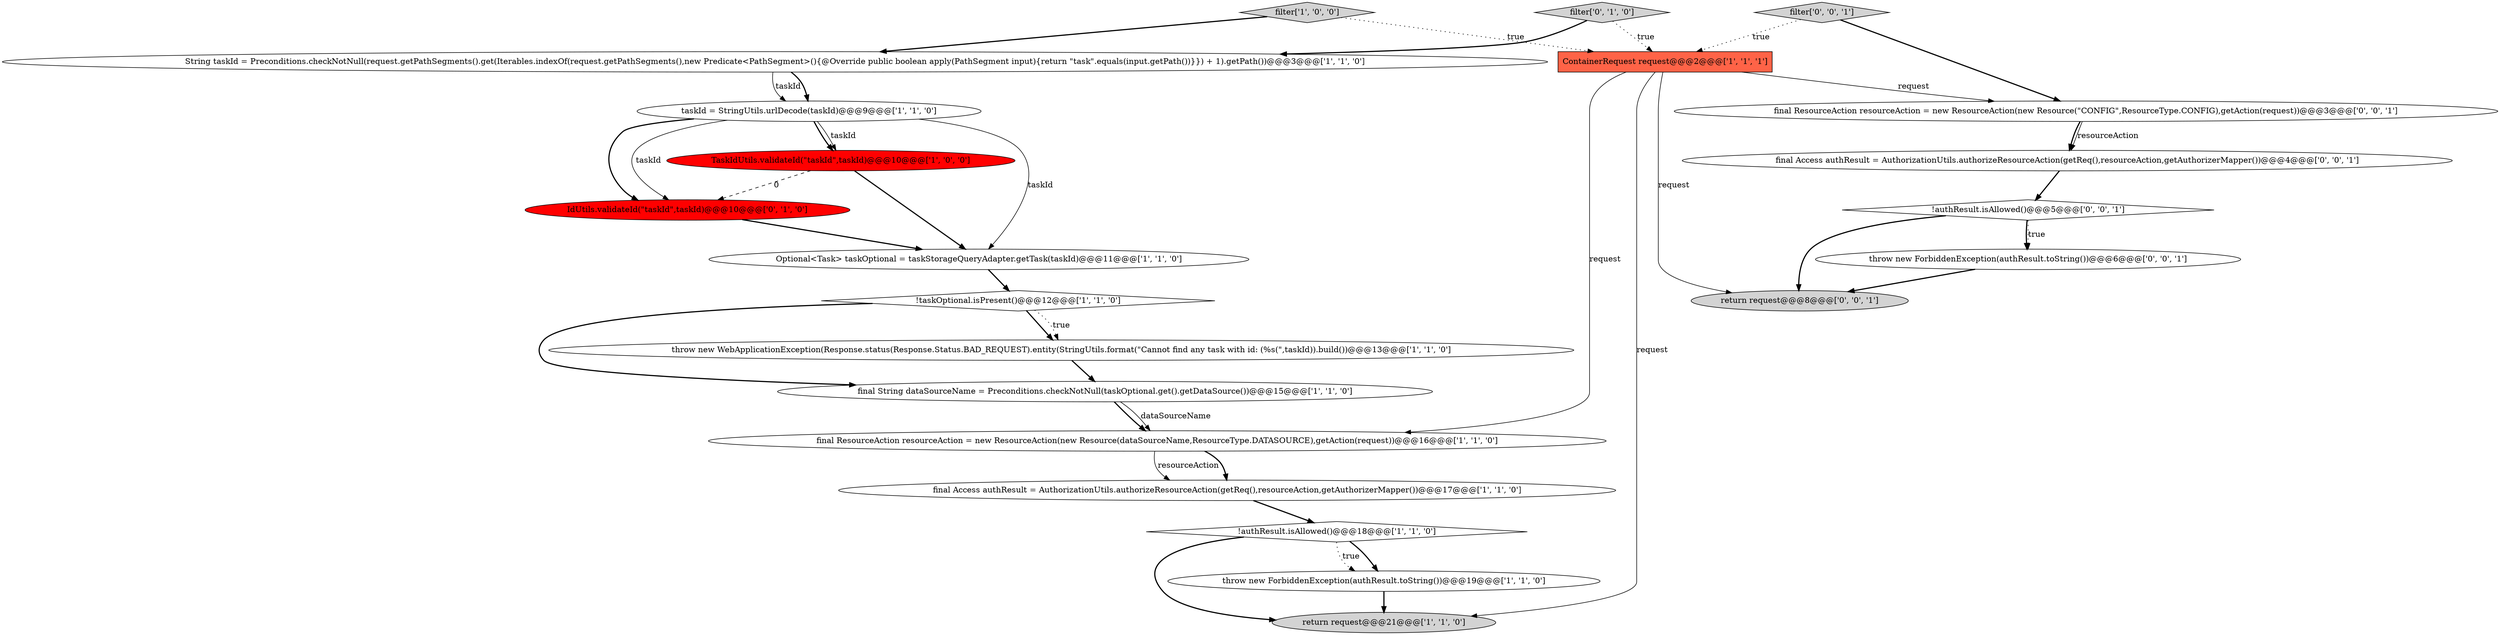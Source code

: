 digraph {
3 [style = filled, label = "!taskOptional.isPresent()@@@12@@@['1', '1', '0']", fillcolor = white, shape = diamond image = "AAA0AAABBB1BBB"];
16 [style = filled, label = "filter['0', '0', '1']", fillcolor = lightgray, shape = diamond image = "AAA0AAABBB3BBB"];
17 [style = filled, label = "final ResourceAction resourceAction = new ResourceAction(new Resource(\"CONFIG\",ResourceType.CONFIG),getAction(request))@@@3@@@['0', '0', '1']", fillcolor = white, shape = ellipse image = "AAA0AAABBB3BBB"];
0 [style = filled, label = "Optional<Task> taskOptional = taskStorageQueryAdapter.getTask(taskId)@@@11@@@['1', '1', '0']", fillcolor = white, shape = ellipse image = "AAA0AAABBB1BBB"];
2 [style = filled, label = "return request@@@21@@@['1', '1', '0']", fillcolor = lightgray, shape = ellipse image = "AAA0AAABBB1BBB"];
21 [style = filled, label = "throw new ForbiddenException(authResult.toString())@@@6@@@['0', '0', '1']", fillcolor = white, shape = ellipse image = "AAA0AAABBB3BBB"];
14 [style = filled, label = "IdUtils.validateId(\"taskId\",taskId)@@@10@@@['0', '1', '0']", fillcolor = red, shape = ellipse image = "AAA1AAABBB2BBB"];
13 [style = filled, label = "String taskId = Preconditions.checkNotNull(request.getPathSegments().get(Iterables.indexOf(request.getPathSegments(),new Predicate<PathSegment>(){@Override public boolean apply(PathSegment input){return \"task\".equals(input.getPath())}}) + 1).getPath())@@@3@@@['1', '1', '0']", fillcolor = white, shape = ellipse image = "AAA0AAABBB1BBB"];
8 [style = filled, label = "throw new WebApplicationException(Response.status(Response.Status.BAD_REQUEST).entity(StringUtils.format(\"Cannot find any task with id: (%s(\",taskId)).build())@@@13@@@['1', '1', '0']", fillcolor = white, shape = ellipse image = "AAA0AAABBB1BBB"];
15 [style = filled, label = "filter['0', '1', '0']", fillcolor = lightgray, shape = diamond image = "AAA0AAABBB2BBB"];
12 [style = filled, label = "filter['1', '0', '0']", fillcolor = lightgray, shape = diamond image = "AAA0AAABBB1BBB"];
19 [style = filled, label = "return request@@@8@@@['0', '0', '1']", fillcolor = lightgray, shape = ellipse image = "AAA0AAABBB3BBB"];
1 [style = filled, label = "final String dataSourceName = Preconditions.checkNotNull(taskOptional.get().getDataSource())@@@15@@@['1', '1', '0']", fillcolor = white, shape = ellipse image = "AAA0AAABBB1BBB"];
4 [style = filled, label = "!authResult.isAllowed()@@@18@@@['1', '1', '0']", fillcolor = white, shape = diamond image = "AAA0AAABBB1BBB"];
20 [style = filled, label = "final Access authResult = AuthorizationUtils.authorizeResourceAction(getReq(),resourceAction,getAuthorizerMapper())@@@4@@@['0', '0', '1']", fillcolor = white, shape = ellipse image = "AAA0AAABBB3BBB"];
7 [style = filled, label = "final ResourceAction resourceAction = new ResourceAction(new Resource(dataSourceName,ResourceType.DATASOURCE),getAction(request))@@@16@@@['1', '1', '0']", fillcolor = white, shape = ellipse image = "AAA0AAABBB1BBB"];
9 [style = filled, label = "ContainerRequest request@@@2@@@['1', '1', '1']", fillcolor = tomato, shape = box image = "AAA0AAABBB1BBB"];
11 [style = filled, label = "taskId = StringUtils.urlDecode(taskId)@@@9@@@['1', '1', '0']", fillcolor = white, shape = ellipse image = "AAA0AAABBB1BBB"];
10 [style = filled, label = "throw new ForbiddenException(authResult.toString())@@@19@@@['1', '1', '0']", fillcolor = white, shape = ellipse image = "AAA0AAABBB1BBB"];
5 [style = filled, label = "final Access authResult = AuthorizationUtils.authorizeResourceAction(getReq(),resourceAction,getAuthorizerMapper())@@@17@@@['1', '1', '0']", fillcolor = white, shape = ellipse image = "AAA0AAABBB1BBB"];
18 [style = filled, label = "!authResult.isAllowed()@@@5@@@['0', '0', '1']", fillcolor = white, shape = diamond image = "AAA0AAABBB3BBB"];
6 [style = filled, label = "TaskIdUtils.validateId(\"taskId\",taskId)@@@10@@@['1', '0', '0']", fillcolor = red, shape = ellipse image = "AAA1AAABBB1BBB"];
7->5 [style = solid, label="resourceAction"];
0->3 [style = bold, label=""];
4->10 [style = bold, label=""];
15->13 [style = bold, label=""];
16->9 [style = dotted, label="true"];
3->1 [style = bold, label=""];
21->19 [style = bold, label=""];
11->14 [style = bold, label=""];
4->10 [style = dotted, label="true"];
11->6 [style = bold, label=""];
11->0 [style = solid, label="taskId"];
18->21 [style = dotted, label="true"];
18->19 [style = bold, label=""];
13->11 [style = solid, label="taskId"];
1->7 [style = solid, label="dataSourceName"];
6->0 [style = bold, label=""];
4->2 [style = bold, label=""];
16->17 [style = bold, label=""];
6->14 [style = dashed, label="0"];
13->11 [style = bold, label=""];
1->7 [style = bold, label=""];
15->9 [style = dotted, label="true"];
20->18 [style = bold, label=""];
8->1 [style = bold, label=""];
12->13 [style = bold, label=""];
9->19 [style = solid, label="request"];
7->5 [style = bold, label=""];
14->0 [style = bold, label=""];
9->2 [style = solid, label="request"];
17->20 [style = solid, label="resourceAction"];
3->8 [style = bold, label=""];
11->6 [style = solid, label="taskId"];
5->4 [style = bold, label=""];
9->7 [style = solid, label="request"];
9->17 [style = solid, label="request"];
10->2 [style = bold, label=""];
18->21 [style = bold, label=""];
3->8 [style = dotted, label="true"];
12->9 [style = dotted, label="true"];
11->14 [style = solid, label="taskId"];
17->20 [style = bold, label=""];
}
